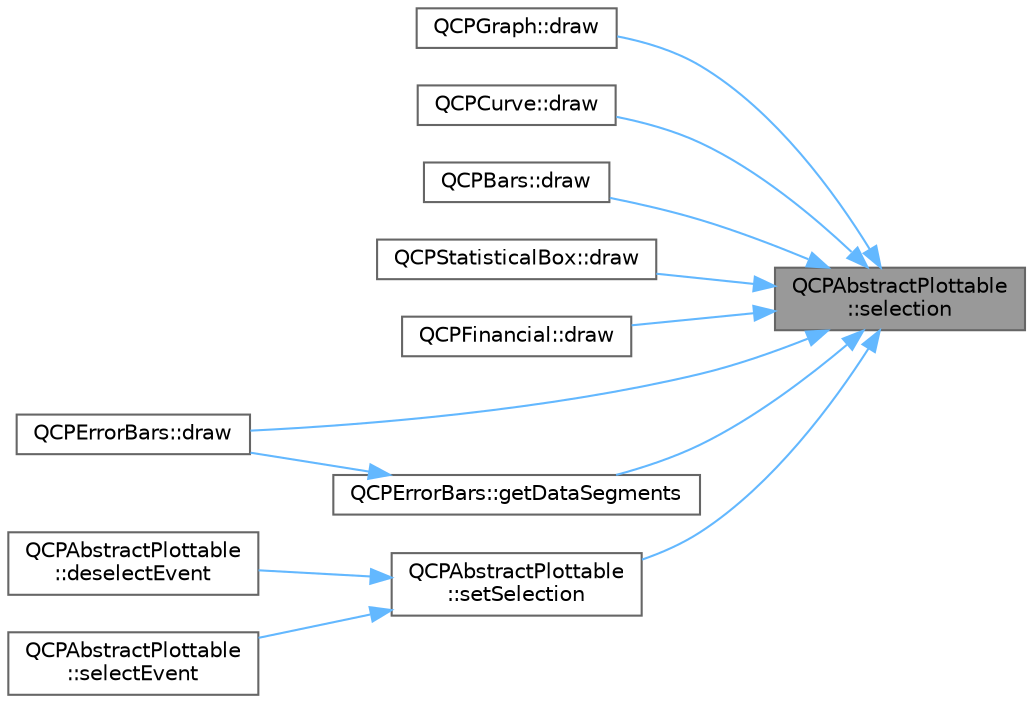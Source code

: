 digraph "QCPAbstractPlottable::selection"
{
 // LATEX_PDF_SIZE
  bgcolor="transparent";
  edge [fontname=Helvetica,fontsize=10,labelfontname=Helvetica,labelfontsize=10];
  node [fontname=Helvetica,fontsize=10,shape=box,height=0.2,width=0.4];
  rankdir="RL";
  Node1 [label="QCPAbstractPlottable\l::selection",height=0.2,width=0.4,color="gray40", fillcolor="grey60", style="filled", fontcolor="black",tooltip=" "];
  Node1 -> Node2 [dir="back",color="steelblue1",style="solid"];
  Node2 [label="QCPGraph::draw",height=0.2,width=0.4,color="grey40", fillcolor="white", style="filled",URL="$class_q_c_p_graph.html#a2b0849598f06e834b43ce18cd13bcdc3",tooltip=" "];
  Node1 -> Node3 [dir="back",color="steelblue1",style="solid"];
  Node3 [label="QCPCurve::draw",height=0.2,width=0.4,color="grey40", fillcolor="white", style="filled",URL="$class_q_c_p_curve.html#ac199d41d23865cd68bd7b598308a4433",tooltip=" "];
  Node1 -> Node4 [dir="back",color="steelblue1",style="solid"];
  Node4 [label="QCPBars::draw",height=0.2,width=0.4,color="grey40", fillcolor="white", style="filled",URL="$class_q_c_p_bars.html#aa267c20650d55084c3f47cb2f8fac9dc",tooltip=" "];
  Node1 -> Node5 [dir="back",color="steelblue1",style="solid"];
  Node5 [label="QCPStatisticalBox::draw",height=0.2,width=0.4,color="grey40", fillcolor="white", style="filled",URL="$class_q_c_p_statistical_box.html#afcff35fa79728cfe10e80e0702014fea",tooltip=" "];
  Node1 -> Node6 [dir="back",color="steelblue1",style="solid"];
  Node6 [label="QCPFinancial::draw",height=0.2,width=0.4,color="grey40", fillcolor="white", style="filled",URL="$class_q_c_p_financial.html#a4d62b7a618d609321adb5f5f1e31f446",tooltip=" "];
  Node1 -> Node7 [dir="back",color="steelblue1",style="solid"];
  Node7 [label="QCPErrorBars::draw",height=0.2,width=0.4,color="grey40", fillcolor="white", style="filled",URL="$class_q_c_p_error_bars.html#a801e85931372abf2a1034bfb2eac5cd2",tooltip=" "];
  Node1 -> Node8 [dir="back",color="steelblue1",style="solid"];
  Node8 [label="QCPErrorBars::getDataSegments",height=0.2,width=0.4,color="grey40", fillcolor="white", style="filled",URL="$class_q_c_p_error_bars.html#a243e0bb2563fc2e9f08efd77e7175abf",tooltip=" "];
  Node8 -> Node7 [dir="back",color="steelblue1",style="solid"];
  Node1 -> Node9 [dir="back",color="steelblue1",style="solid"];
  Node9 [label="QCPAbstractPlottable\l::setSelection",height=0.2,width=0.4,color="grey40", fillcolor="white", style="filled",URL="$class_q_c_p_abstract_plottable.html#a219bc5403a9d85d3129165ec3f5ae436",tooltip=" "];
  Node9 -> Node10 [dir="back",color="steelblue1",style="solid"];
  Node10 [label="QCPAbstractPlottable\l::deselectEvent",height=0.2,width=0.4,color="grey40", fillcolor="white", style="filled",URL="$class_q_c_p_abstract_plottable.html#a9b104d9da4f38f934363945c313bf82e",tooltip=" "];
  Node9 -> Node11 [dir="back",color="steelblue1",style="solid"];
  Node11 [label="QCPAbstractPlottable\l::selectEvent",height=0.2,width=0.4,color="grey40", fillcolor="white", style="filled",URL="$class_q_c_p_abstract_plottable.html#a2d488568cf16600dd81fa23d7d439829",tooltip=" "];
}
